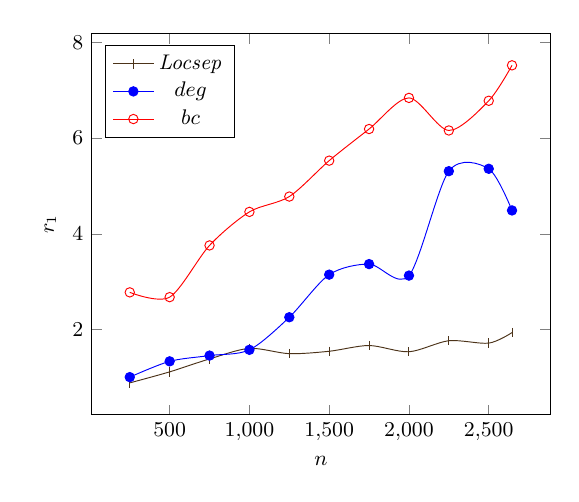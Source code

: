 \tikzstyle{textstyle}=[font=\fontsize{9}{9}\selectfont]
\begin{tikzpicture}[textstyle, scale=0.85]
    \begin{axis}[
        xlabel={$n$},
        ylabel={$r_{1}$},
		legend pos=north west
        ]
        
    \addplot[smooth,mark=|,color=black!60!brown] plot coordinates {
		(250,0.89)
		(500,1.12)
		(750,1.39)
		(1000,1.61)
		(1250,1.50)
		(1500,1.55)
		(1750,1.67)
		(2000,1.54)
		(2250,1.77)
		(2500,1.72)
		(2646,1.94)
    };
    \addlegendentry{\textit{Locsep}}
    
    \addplot[smooth,mark=*,color=blue, solid] plot coordinates {
		(250,1.01)
		(500,1.34)
		(750,1.46)
		(1000,1.58)
		(1250,2.26)
		(1500,3.15)
		(1750,3.37)
		(2000,3.13)
		(2250,5.31)
		(2500,5.36)
		(2646,4.49)
    };
    \addlegendentry{$deg$}

    \addplot[smooth,mark=o, color=red, solid] plot coordinates {
		(250,2.78)
		(500,2.68)
		(750,3.76)
		(1000,4.46)
		(1250,4.78)
		(1500,5.53)
		(1750,6.19)
		(2000,6.84)
		(2250,6.16)
		(2500,6.78)
		(2646,7.52)
    };
    \addlegendentry{$bc$}
    
    \end{axis}
\end{tikzpicture}
